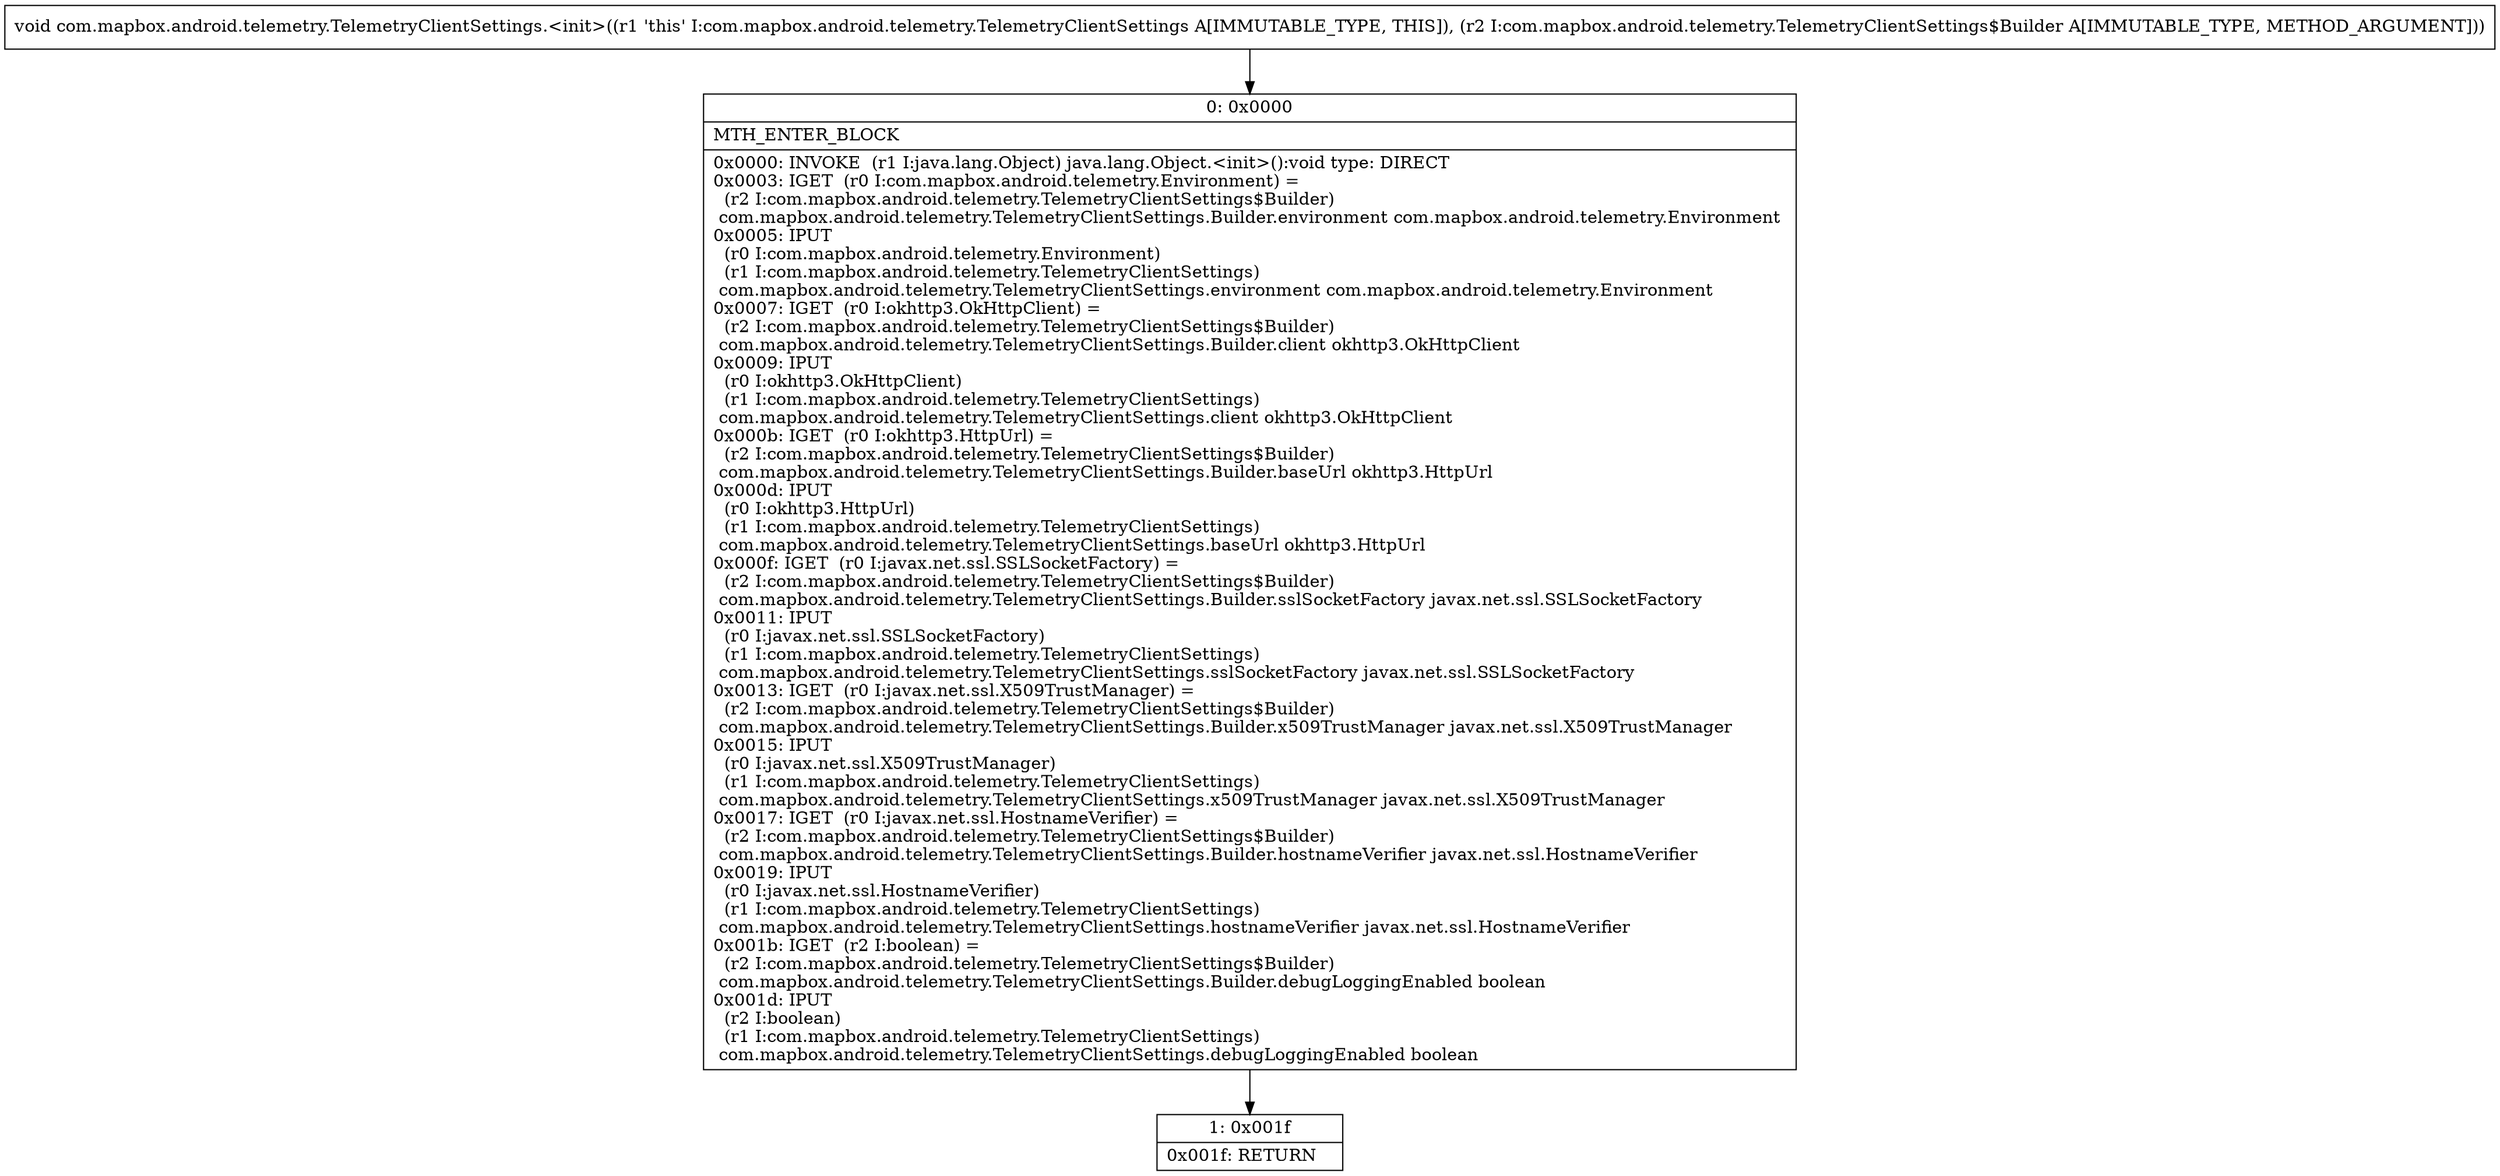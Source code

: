 digraph "CFG forcom.mapbox.android.telemetry.TelemetryClientSettings.\<init\>(Lcom\/mapbox\/android\/telemetry\/TelemetryClientSettings$Builder;)V" {
Node_0 [shape=record,label="{0\:\ 0x0000|MTH_ENTER_BLOCK\l|0x0000: INVOKE  (r1 I:java.lang.Object) java.lang.Object.\<init\>():void type: DIRECT \l0x0003: IGET  (r0 I:com.mapbox.android.telemetry.Environment) = \l  (r2 I:com.mapbox.android.telemetry.TelemetryClientSettings$Builder)\l com.mapbox.android.telemetry.TelemetryClientSettings.Builder.environment com.mapbox.android.telemetry.Environment \l0x0005: IPUT  \l  (r0 I:com.mapbox.android.telemetry.Environment)\l  (r1 I:com.mapbox.android.telemetry.TelemetryClientSettings)\l com.mapbox.android.telemetry.TelemetryClientSettings.environment com.mapbox.android.telemetry.Environment \l0x0007: IGET  (r0 I:okhttp3.OkHttpClient) = \l  (r2 I:com.mapbox.android.telemetry.TelemetryClientSettings$Builder)\l com.mapbox.android.telemetry.TelemetryClientSettings.Builder.client okhttp3.OkHttpClient \l0x0009: IPUT  \l  (r0 I:okhttp3.OkHttpClient)\l  (r1 I:com.mapbox.android.telemetry.TelemetryClientSettings)\l com.mapbox.android.telemetry.TelemetryClientSettings.client okhttp3.OkHttpClient \l0x000b: IGET  (r0 I:okhttp3.HttpUrl) = \l  (r2 I:com.mapbox.android.telemetry.TelemetryClientSettings$Builder)\l com.mapbox.android.telemetry.TelemetryClientSettings.Builder.baseUrl okhttp3.HttpUrl \l0x000d: IPUT  \l  (r0 I:okhttp3.HttpUrl)\l  (r1 I:com.mapbox.android.telemetry.TelemetryClientSettings)\l com.mapbox.android.telemetry.TelemetryClientSettings.baseUrl okhttp3.HttpUrl \l0x000f: IGET  (r0 I:javax.net.ssl.SSLSocketFactory) = \l  (r2 I:com.mapbox.android.telemetry.TelemetryClientSettings$Builder)\l com.mapbox.android.telemetry.TelemetryClientSettings.Builder.sslSocketFactory javax.net.ssl.SSLSocketFactory \l0x0011: IPUT  \l  (r0 I:javax.net.ssl.SSLSocketFactory)\l  (r1 I:com.mapbox.android.telemetry.TelemetryClientSettings)\l com.mapbox.android.telemetry.TelemetryClientSettings.sslSocketFactory javax.net.ssl.SSLSocketFactory \l0x0013: IGET  (r0 I:javax.net.ssl.X509TrustManager) = \l  (r2 I:com.mapbox.android.telemetry.TelemetryClientSettings$Builder)\l com.mapbox.android.telemetry.TelemetryClientSettings.Builder.x509TrustManager javax.net.ssl.X509TrustManager \l0x0015: IPUT  \l  (r0 I:javax.net.ssl.X509TrustManager)\l  (r1 I:com.mapbox.android.telemetry.TelemetryClientSettings)\l com.mapbox.android.telemetry.TelemetryClientSettings.x509TrustManager javax.net.ssl.X509TrustManager \l0x0017: IGET  (r0 I:javax.net.ssl.HostnameVerifier) = \l  (r2 I:com.mapbox.android.telemetry.TelemetryClientSettings$Builder)\l com.mapbox.android.telemetry.TelemetryClientSettings.Builder.hostnameVerifier javax.net.ssl.HostnameVerifier \l0x0019: IPUT  \l  (r0 I:javax.net.ssl.HostnameVerifier)\l  (r1 I:com.mapbox.android.telemetry.TelemetryClientSettings)\l com.mapbox.android.telemetry.TelemetryClientSettings.hostnameVerifier javax.net.ssl.HostnameVerifier \l0x001b: IGET  (r2 I:boolean) = \l  (r2 I:com.mapbox.android.telemetry.TelemetryClientSettings$Builder)\l com.mapbox.android.telemetry.TelemetryClientSettings.Builder.debugLoggingEnabled boolean \l0x001d: IPUT  \l  (r2 I:boolean)\l  (r1 I:com.mapbox.android.telemetry.TelemetryClientSettings)\l com.mapbox.android.telemetry.TelemetryClientSettings.debugLoggingEnabled boolean \l}"];
Node_1 [shape=record,label="{1\:\ 0x001f|0x001f: RETURN   \l}"];
MethodNode[shape=record,label="{void com.mapbox.android.telemetry.TelemetryClientSettings.\<init\>((r1 'this' I:com.mapbox.android.telemetry.TelemetryClientSettings A[IMMUTABLE_TYPE, THIS]), (r2 I:com.mapbox.android.telemetry.TelemetryClientSettings$Builder A[IMMUTABLE_TYPE, METHOD_ARGUMENT])) }"];
MethodNode -> Node_0;
Node_0 -> Node_1;
}

